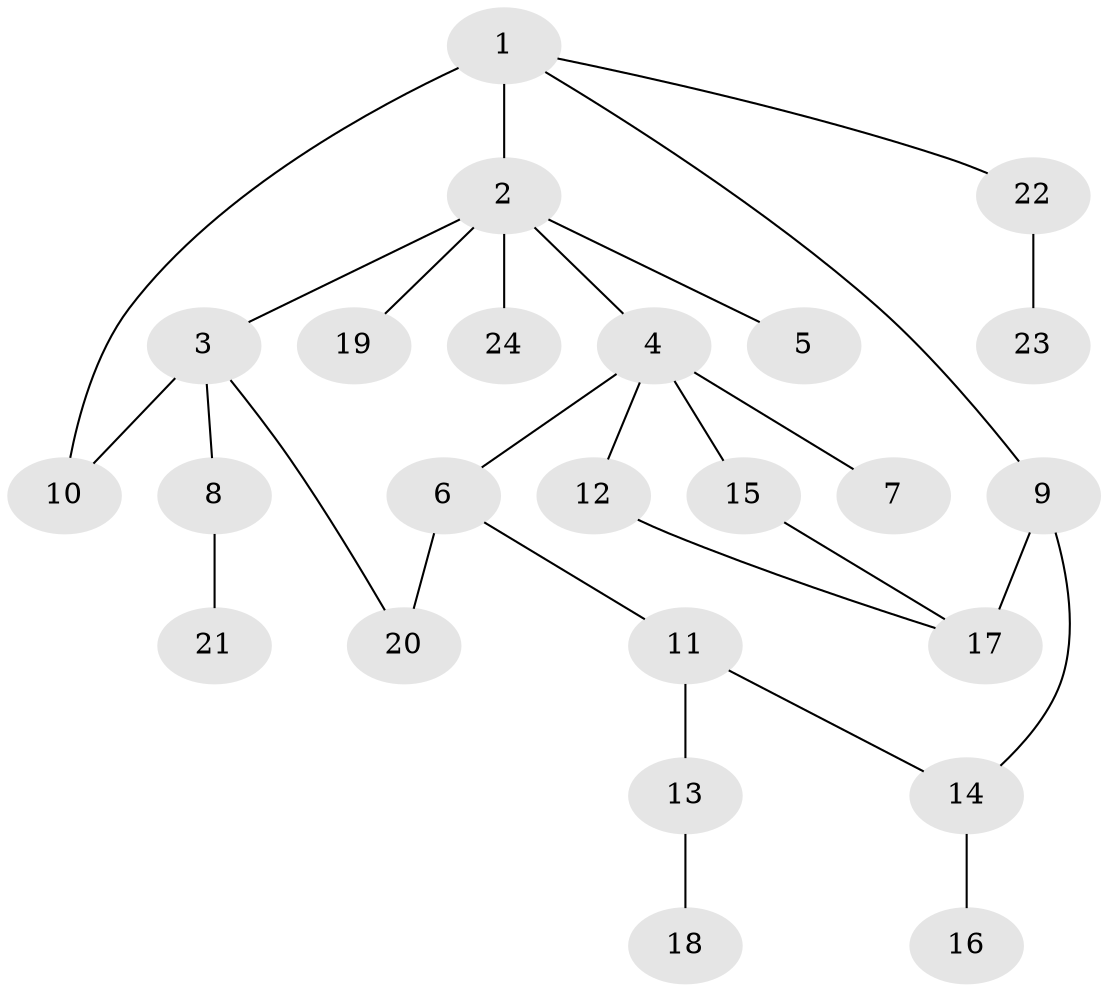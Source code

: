 // original degree distribution, {4: 0.06329113924050633, 9: 0.012658227848101266, 3: 0.06329113924050633, 6: 0.012658227848101266, 7: 0.012658227848101266, 5: 0.02531645569620253, 1: 0.4177215189873418, 2: 0.379746835443038, 8: 0.012658227848101266}
// Generated by graph-tools (version 1.1) at 2025/48/03/04/25 22:48:56]
// undirected, 24 vertices, 28 edges
graph export_dot {
  node [color=gray90,style=filled];
  1;
  2;
  3;
  4;
  5;
  6;
  7;
  8;
  9;
  10;
  11;
  12;
  13;
  14;
  15;
  16;
  17;
  18;
  19;
  20;
  21;
  22;
  23;
  24;
  1 -- 2 [weight=1.0];
  1 -- 9 [weight=1.0];
  1 -- 10 [weight=2.0];
  1 -- 22 [weight=1.0];
  2 -- 3 [weight=1.0];
  2 -- 4 [weight=1.0];
  2 -- 5 [weight=1.0];
  2 -- 19 [weight=1.0];
  2 -- 24 [weight=1.0];
  3 -- 8 [weight=1.0];
  3 -- 10 [weight=2.0];
  3 -- 20 [weight=1.0];
  4 -- 6 [weight=1.0];
  4 -- 7 [weight=1.0];
  4 -- 12 [weight=1.0];
  4 -- 15 [weight=2.0];
  6 -- 11 [weight=1.0];
  6 -- 20 [weight=1.0];
  8 -- 21 [weight=1.0];
  9 -- 14 [weight=1.0];
  9 -- 17 [weight=4.0];
  11 -- 13 [weight=1.0];
  11 -- 14 [weight=1.0];
  12 -- 17 [weight=1.0];
  13 -- 18 [weight=1.0];
  14 -- 16 [weight=1.0];
  15 -- 17 [weight=1.0];
  22 -- 23 [weight=1.0];
}
